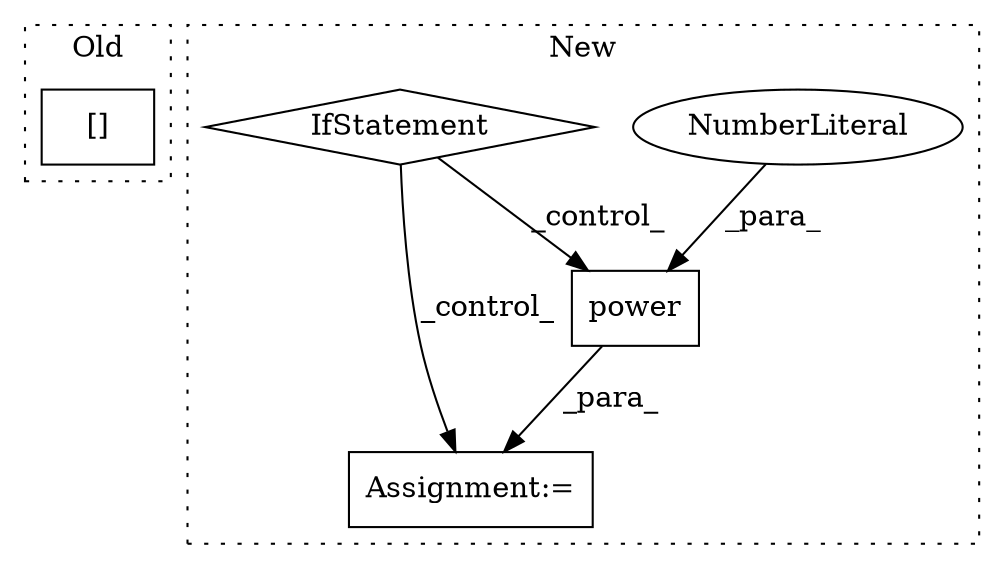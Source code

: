 digraph G {
subgraph cluster0 {
1 [label="[]" a="2" s="3017,3026" l="8,1" shape="box"];
label = "Old";
style="dotted";
}
subgraph cluster1 {
2 [label="power" a="32" s="3374,3386" l="6,1" shape="box"];
3 [label="Assignment:=" a="7" s="3410" l="1" shape="box"];
4 [label="NumberLiteral" a="34" s="3385" l="1" shape="ellipse"];
5 [label="IfStatement" a="25" s="2980,2999" l="4,2" shape="diamond"];
label = "New";
style="dotted";
}
2 -> 3 [label="_para_"];
4 -> 2 [label="_para_"];
5 -> 3 [label="_control_"];
5 -> 2 [label="_control_"];
}